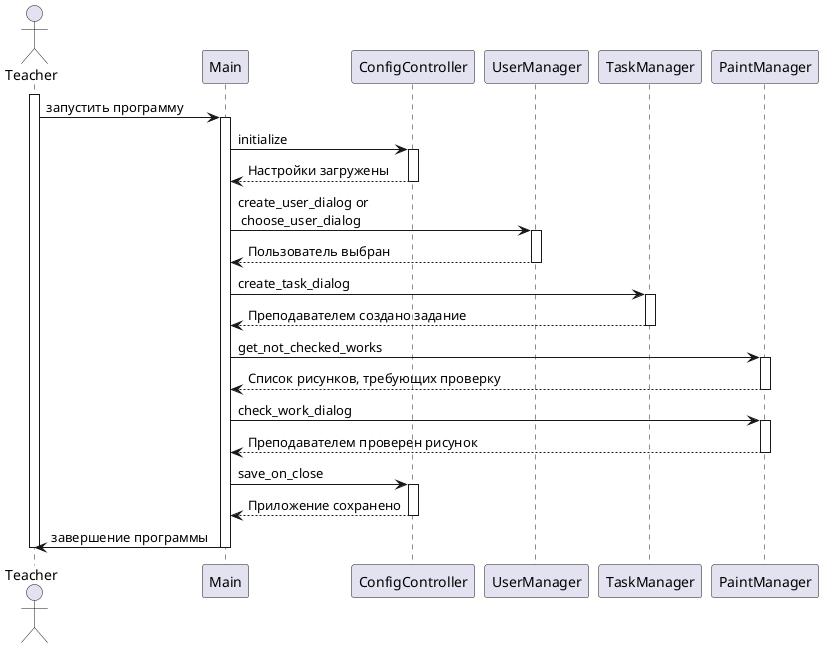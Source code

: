 @startuml
actor Teacher
activate Teacher
Teacher -> Main: запустить программу
activate Main
Main -> ConfigController: initialize
activate ConfigController
ConfigController --> Main: Настройки загружены
deactivate ConfigController
Main -> UserManager: create_user_dialog or\n choose_user_dialog
activate UserManager
UserManager --> Main: Пользователь выбран
deactivate UserManager
Main -> TaskManager: create_task_dialog
activate TaskManager
TaskManager --> Main: Преподавателем создано задание
deactivate TaskManager
Main -> PaintManager: get_not_checked_works
activate PaintManager
PaintManager --> Main: Список рисунков, требующих проверку
deactivate PaintManager
Main -> PaintManager: check_work_dialog
activate PaintManager
PaintManager --> Main: Преподавателем проверен рисунок
deactivate PaintManager
Main -> ConfigController: save_on_close
activate ConfigController
ConfigController --> Main: Приложение сохранено
deactivate ConfigController
Teacher <- Main: завершение программы
deactivate Main
deactivate Teacher
@enduml